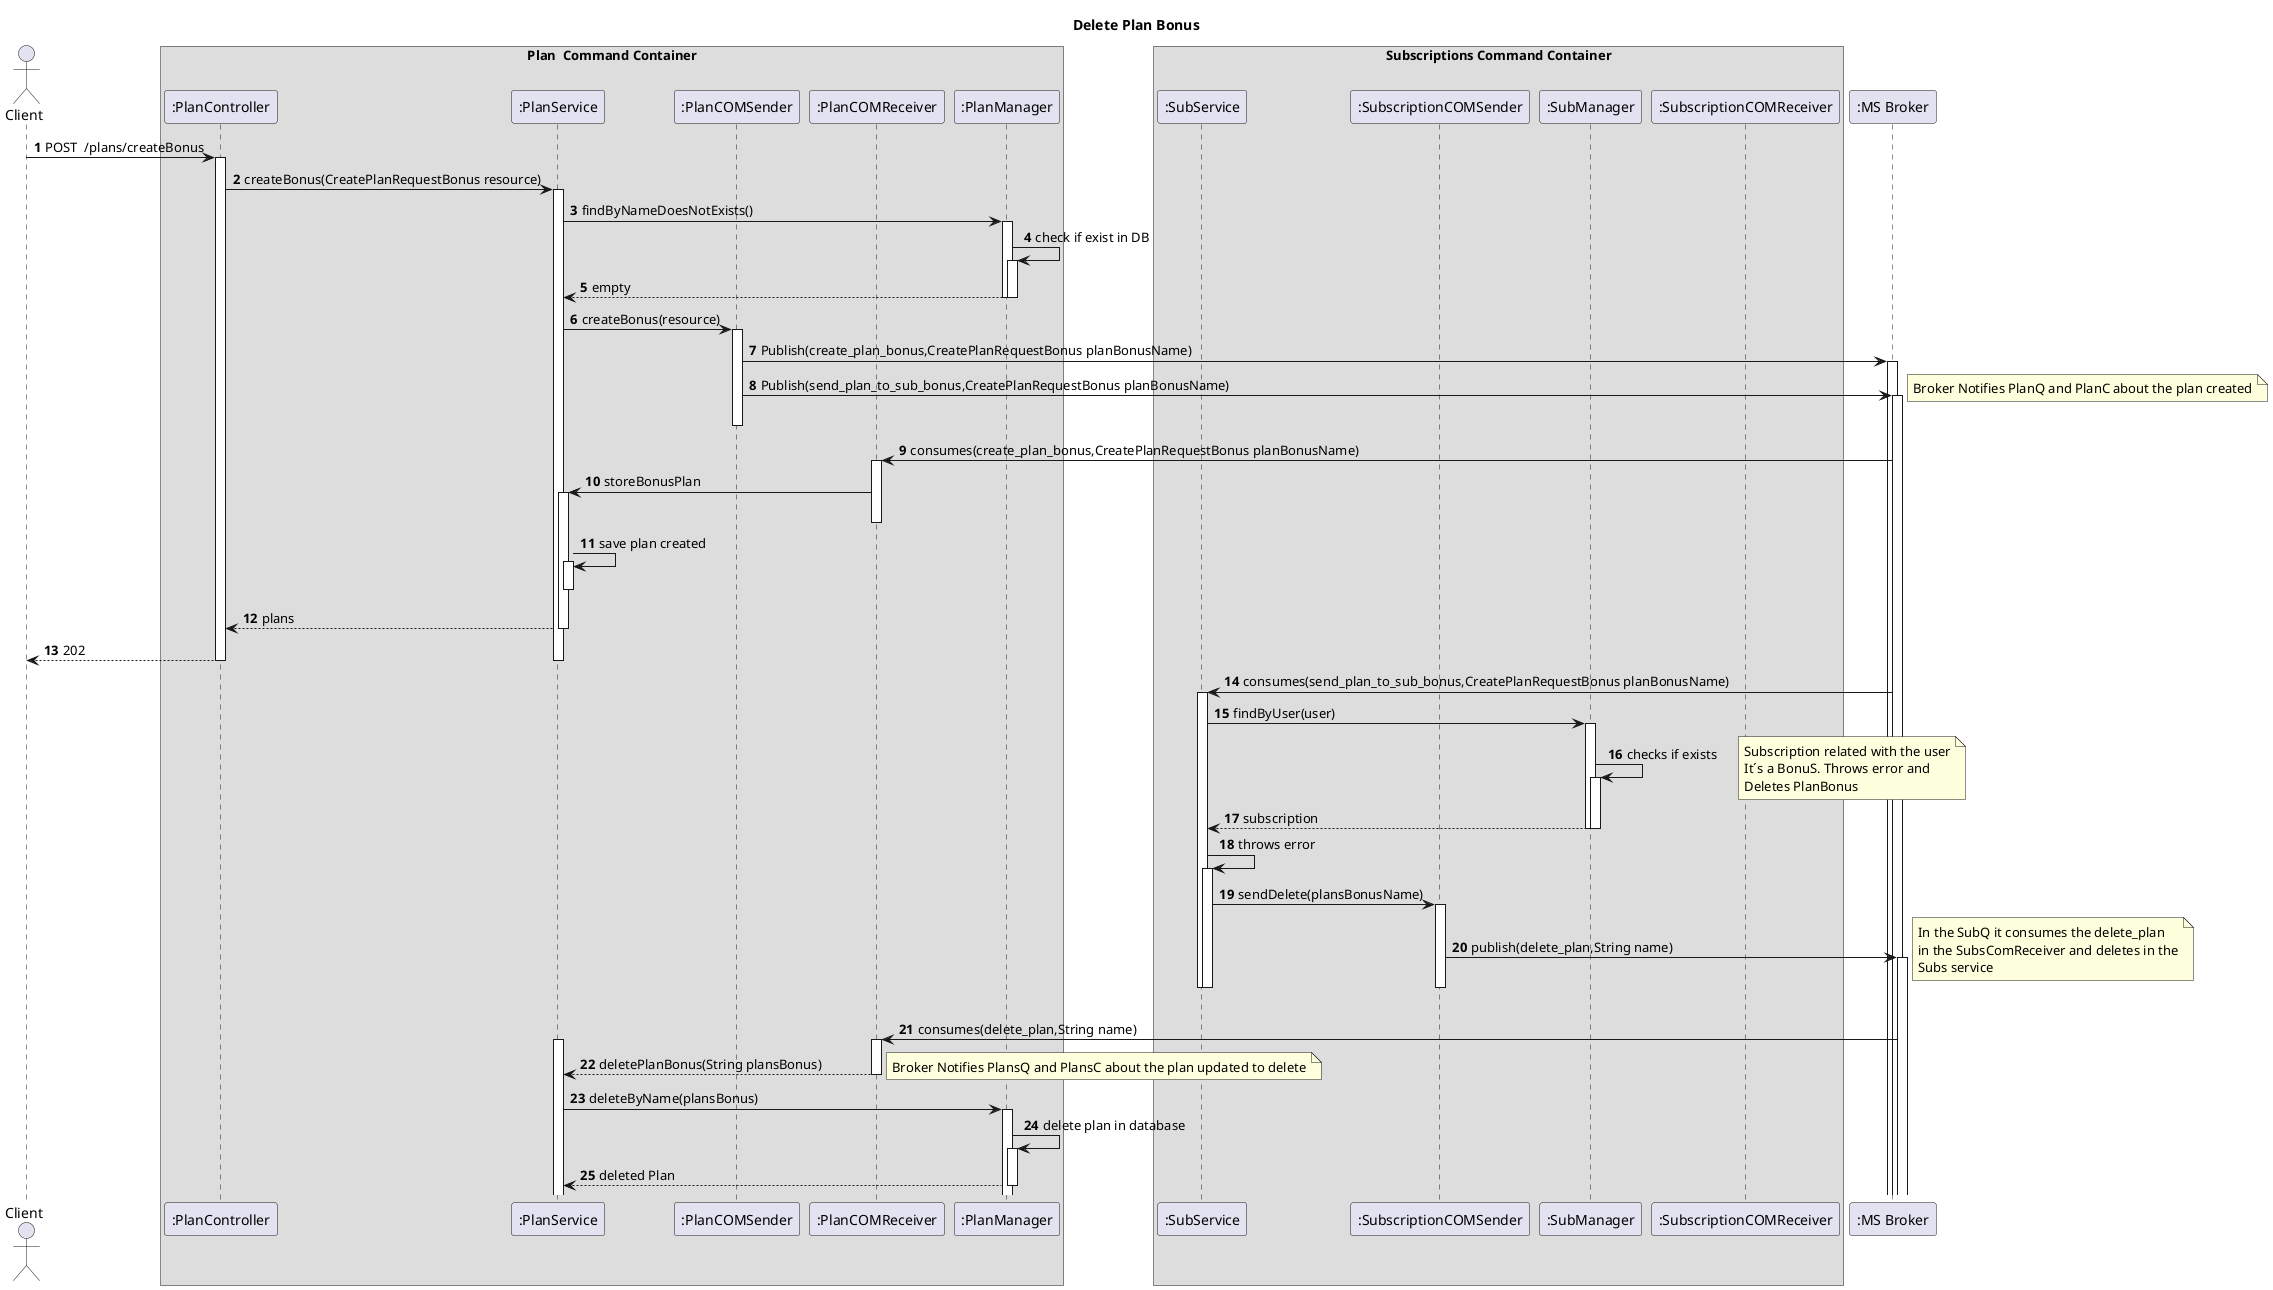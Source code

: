 @startuml
'https://plantuml.com/sequence-diagram
autoactivate on
autonumber
title   Delete Plan Bonus

autonumber
actor "Client" as Ac
box "Plan  Command Container"

participant ":PlanController" as PlanController
participant ":PlanService" as PService
participant ":PlanCOMSender" as PSender
participant ":PlanCOMReceiver" as PReceiver
participant ":PlanManager" as PManager
end box

box "Subscriptions Command Container"
    participant ":SubService" as Service
       participant ":SubscriptionCOMSender" as SSender

    participant ":SubManager" as MG
    participant ":SubscriptionCOMReceiver" as SReceiver
end box






participant ":MS Broker" as Broker

Ac->PlanController:POST  /plans/createBonus
PlanController->PService:createBonus(CreatePlanRequestBonus resource)
PService->PManager:findByNameDoesNotExists()
PManager->PManager:check if exist in DB
PManager-->PService:empty
deactivate PManager
PService->PSender:createBonus(resource)
PSender->Broker:Publish(create_plan_bonus,CreatePlanRequestBonus planBonusName)
PSender->Broker:Publish(send_plan_to_sub_bonus,CreatePlanRequestBonus planBonusName)

deactivate PSender
note right
Broker Notifies PlanQ and PlanC about the plan created
end note

PReceiver<-Broker:consumes(create_plan_bonus,CreatePlanRequestBonus planBonusName)
PReceiver->PService:storeBonusPlan
deactivate PReceiver


PService->PService:save plan created
deactivate PService


PService-->PlanController:plans


PlanController-->Ac:202
deactivate PService
Broker->Service:consumes(send_plan_to_sub_bonus,CreatePlanRequestBonus planBonusName)
Service->MG:findByUser(user)
MG->MG:checks if exists

note right
 Subscription related with the user
 It´s a BonuS. Throws error and
 Deletes PlanBonus
end note
MG-->Service:subscription
deactivate MG

Service->Service:throws error
Service->SSender:sendDelete(plansBonusName)
SSender->Broker:publish(delete_plan,String name)
note right
In the SubQ it consumes the delete_plan
in the SubsComReceiver and deletes in the
Subs service
end note
deactivate SSender
deactivate Service
deactivate Service
Broker->PReceiver:consumes(delete_plan,String name)
activate PService
PReceiver-->PService: deletePlanBonus(String plansBonus)
note right
Broker Notifies PlansQ and PlansC about the plan updated to delete
end note
PService->PManager:deleteByName(plansBonus)
PManager->PManager:delete plan in database
PManager-->PService:deleted Plan







@enduml
